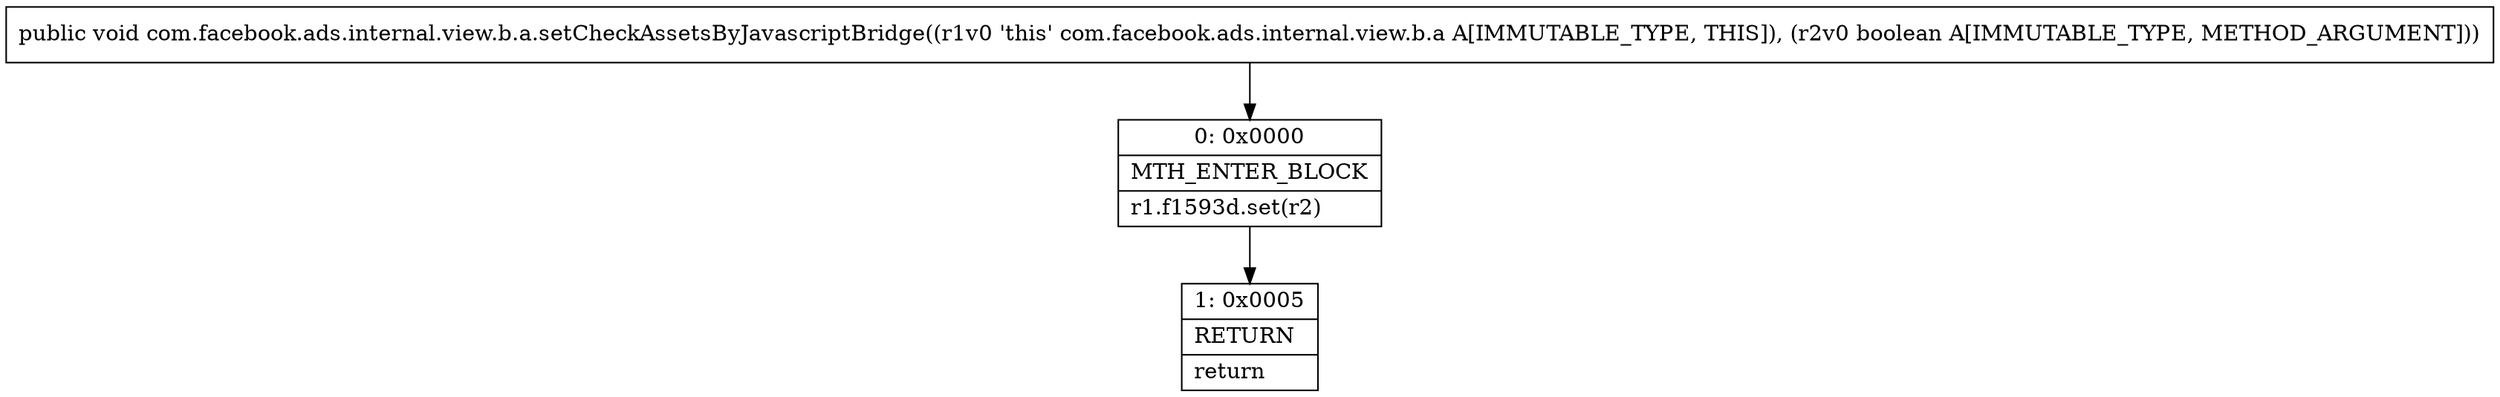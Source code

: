digraph "CFG forcom.facebook.ads.internal.view.b.a.setCheckAssetsByJavascriptBridge(Z)V" {
Node_0 [shape=record,label="{0\:\ 0x0000|MTH_ENTER_BLOCK\l|r1.f1593d.set(r2)\l}"];
Node_1 [shape=record,label="{1\:\ 0x0005|RETURN\l|return\l}"];
MethodNode[shape=record,label="{public void com.facebook.ads.internal.view.b.a.setCheckAssetsByJavascriptBridge((r1v0 'this' com.facebook.ads.internal.view.b.a A[IMMUTABLE_TYPE, THIS]), (r2v0 boolean A[IMMUTABLE_TYPE, METHOD_ARGUMENT])) }"];
MethodNode -> Node_0;
Node_0 -> Node_1;
}

